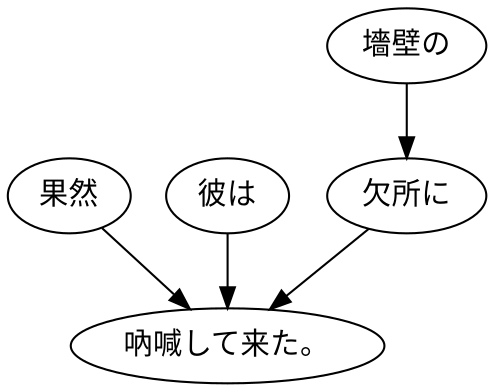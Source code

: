 digraph graph241 {
	node0 [label="果然"];
	node1 [label="彼は"];
	node2 [label="墻壁の"];
	node3 [label="欠所に"];
	node4 [label="吶喊して来た。"];
	node0 -> node4;
	node1 -> node4;
	node2 -> node3;
	node3 -> node4;
}

